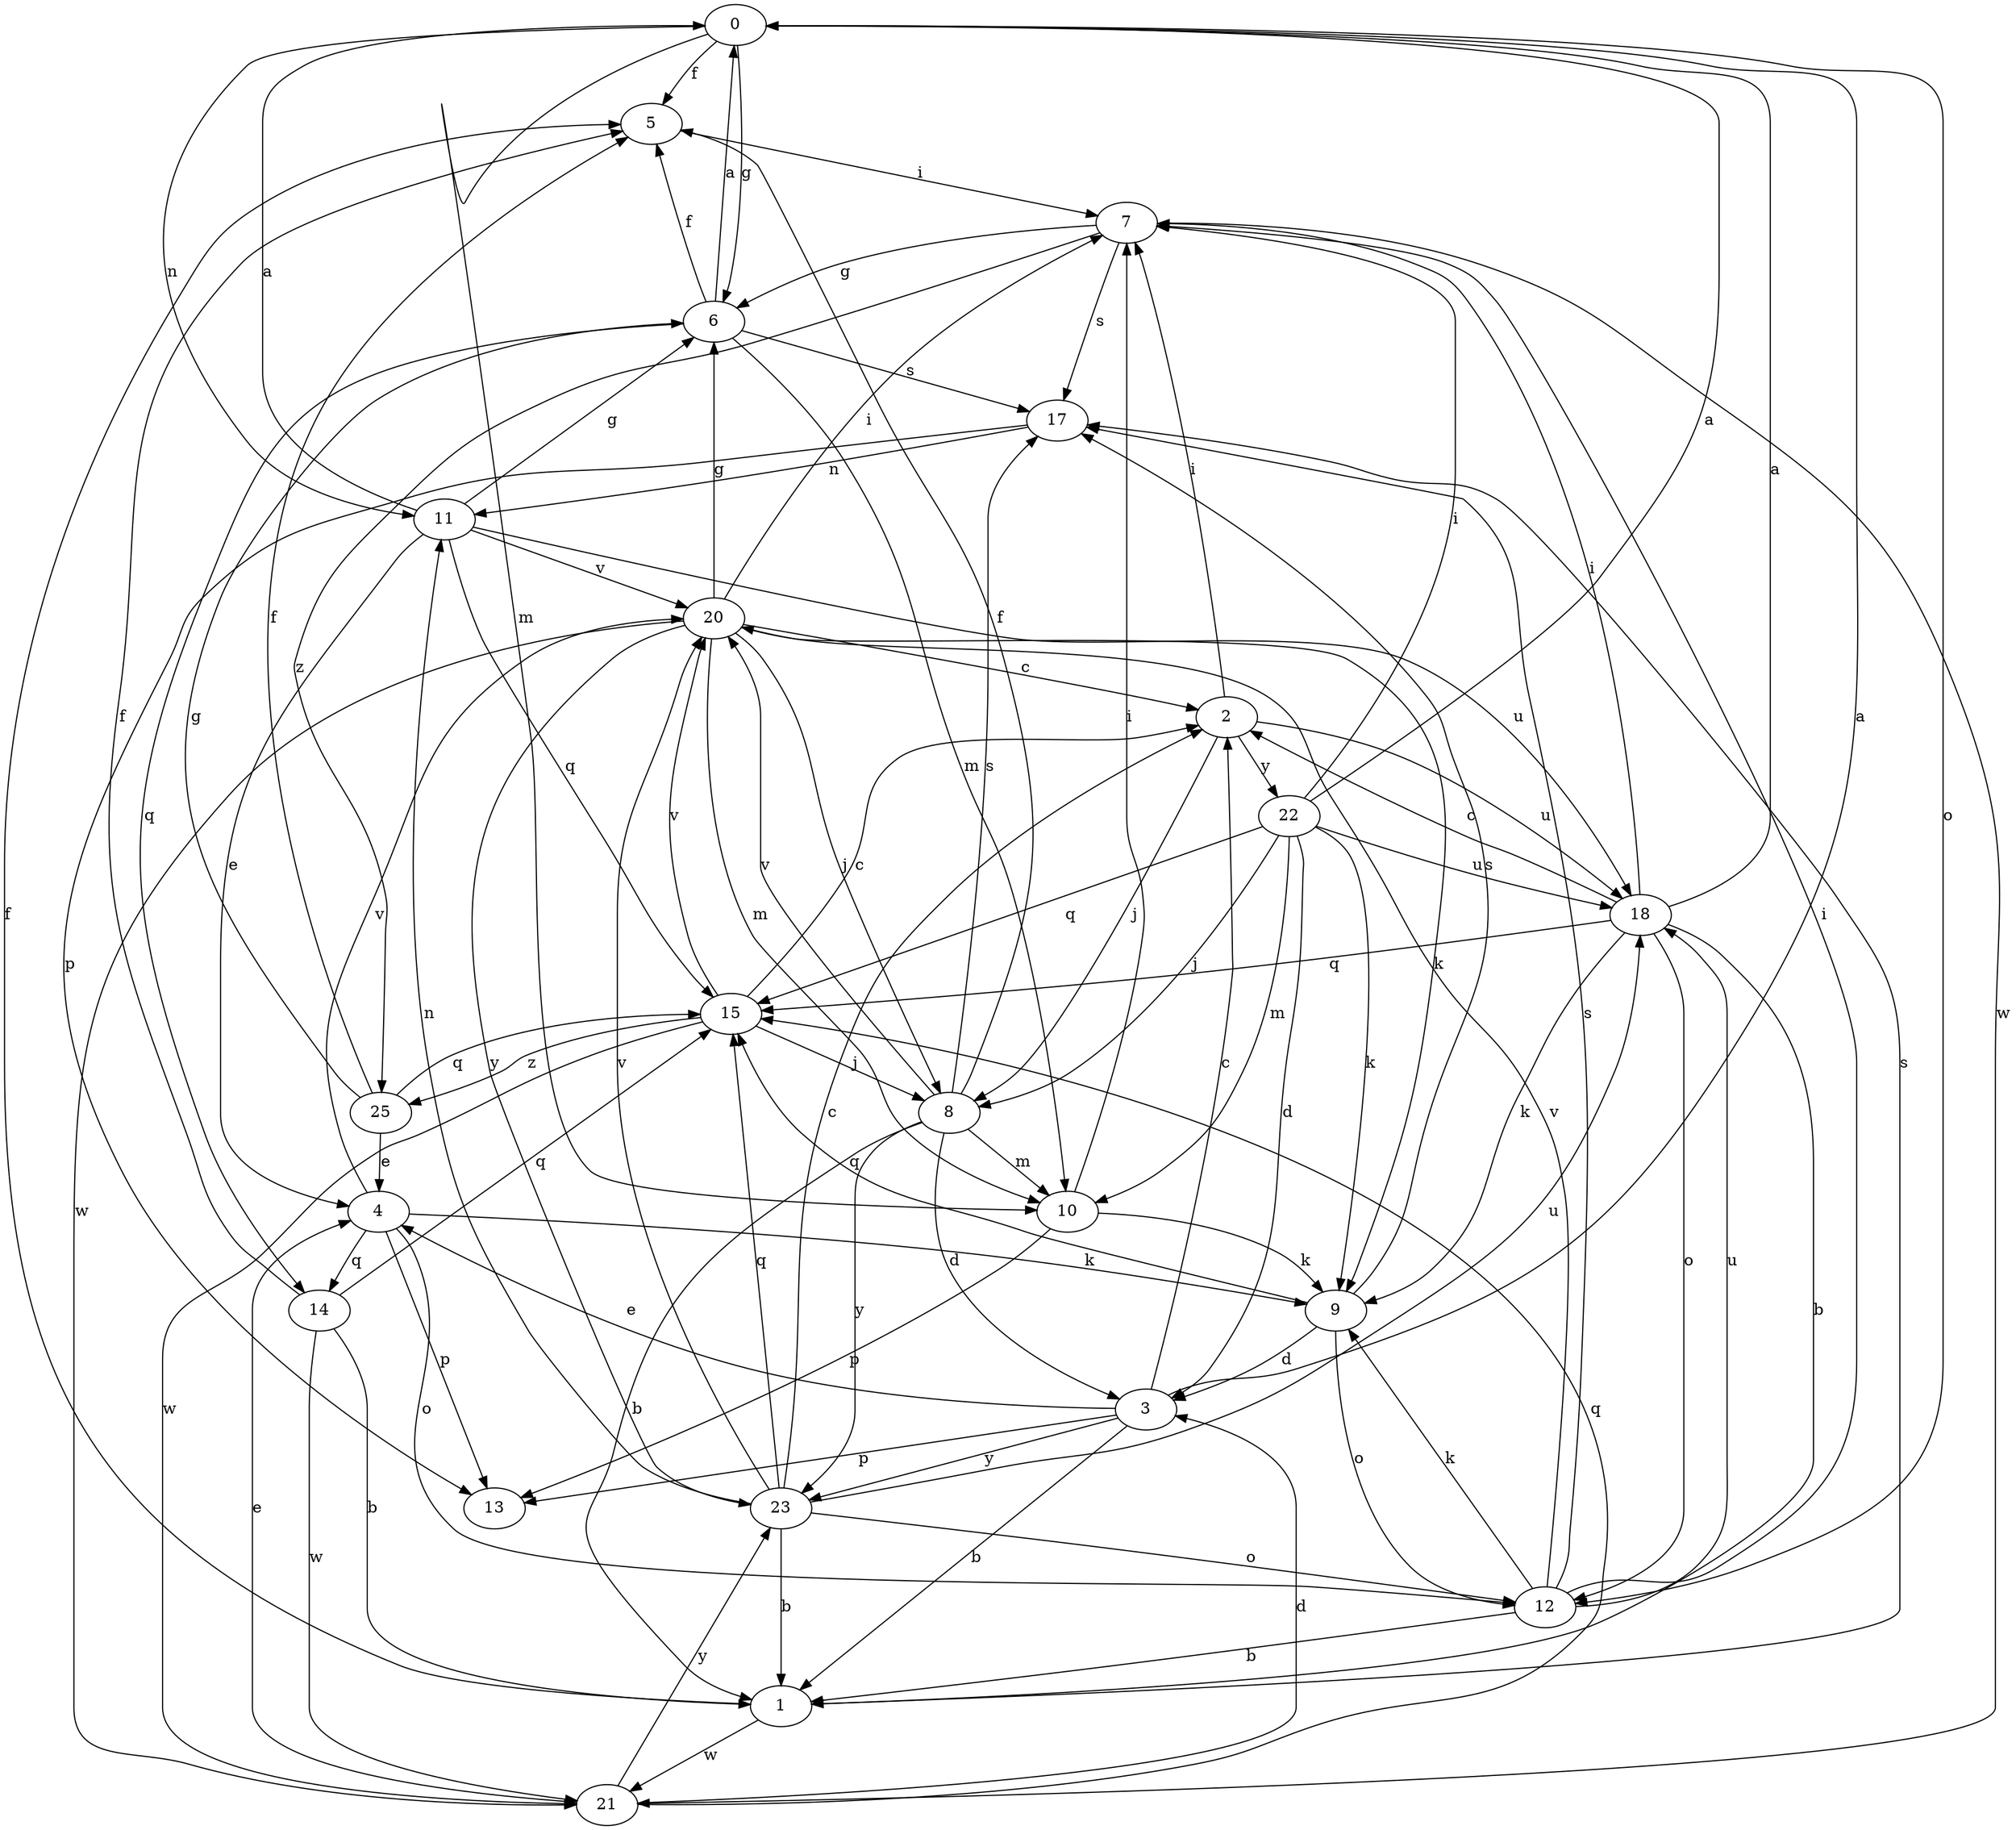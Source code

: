 strict digraph  {
0;
1;
2;
3;
4;
5;
6;
7;
8;
9;
10;
11;
12;
13;
14;
15;
17;
18;
20;
21;
22;
23;
25;
0 -> 5  [label=f];
0 -> 6  [label=g];
0 -> 10  [label=m];
0 -> 11  [label=n];
0 -> 12  [label=o];
1 -> 5  [label=f];
1 -> 17  [label=s];
1 -> 21  [label=w];
2 -> 7  [label=i];
2 -> 8  [label=j];
2 -> 18  [label=u];
2 -> 22  [label=y];
3 -> 0  [label=a];
3 -> 1  [label=b];
3 -> 2  [label=c];
3 -> 4  [label=e];
3 -> 13  [label=p];
3 -> 23  [label=y];
4 -> 9  [label=k];
4 -> 12  [label=o];
4 -> 13  [label=p];
4 -> 14  [label=q];
4 -> 20  [label=v];
5 -> 7  [label=i];
6 -> 0  [label=a];
6 -> 5  [label=f];
6 -> 10  [label=m];
6 -> 14  [label=q];
6 -> 17  [label=s];
7 -> 6  [label=g];
7 -> 17  [label=s];
7 -> 21  [label=w];
7 -> 25  [label=z];
8 -> 1  [label=b];
8 -> 3  [label=d];
8 -> 5  [label=f];
8 -> 10  [label=m];
8 -> 17  [label=s];
8 -> 20  [label=v];
8 -> 23  [label=y];
9 -> 3  [label=d];
9 -> 12  [label=o];
9 -> 15  [label=q];
9 -> 17  [label=s];
10 -> 7  [label=i];
10 -> 9  [label=k];
10 -> 13  [label=p];
11 -> 0  [label=a];
11 -> 4  [label=e];
11 -> 6  [label=g];
11 -> 15  [label=q];
11 -> 18  [label=u];
11 -> 20  [label=v];
12 -> 1  [label=b];
12 -> 7  [label=i];
12 -> 9  [label=k];
12 -> 17  [label=s];
12 -> 18  [label=u];
12 -> 20  [label=v];
14 -> 1  [label=b];
14 -> 5  [label=f];
14 -> 15  [label=q];
14 -> 21  [label=w];
15 -> 2  [label=c];
15 -> 8  [label=j];
15 -> 20  [label=v];
15 -> 21  [label=w];
15 -> 25  [label=z];
17 -> 11  [label=n];
17 -> 13  [label=p];
18 -> 0  [label=a];
18 -> 1  [label=b];
18 -> 2  [label=c];
18 -> 7  [label=i];
18 -> 9  [label=k];
18 -> 12  [label=o];
18 -> 15  [label=q];
20 -> 2  [label=c];
20 -> 6  [label=g];
20 -> 7  [label=i];
20 -> 8  [label=j];
20 -> 9  [label=k];
20 -> 10  [label=m];
20 -> 21  [label=w];
20 -> 23  [label=y];
21 -> 3  [label=d];
21 -> 4  [label=e];
21 -> 15  [label=q];
21 -> 23  [label=y];
22 -> 0  [label=a];
22 -> 3  [label=d];
22 -> 7  [label=i];
22 -> 8  [label=j];
22 -> 9  [label=k];
22 -> 10  [label=m];
22 -> 15  [label=q];
22 -> 18  [label=u];
23 -> 1  [label=b];
23 -> 2  [label=c];
23 -> 11  [label=n];
23 -> 12  [label=o];
23 -> 15  [label=q];
23 -> 18  [label=u];
23 -> 20  [label=v];
25 -> 4  [label=e];
25 -> 5  [label=f];
25 -> 6  [label=g];
25 -> 15  [label=q];
}
